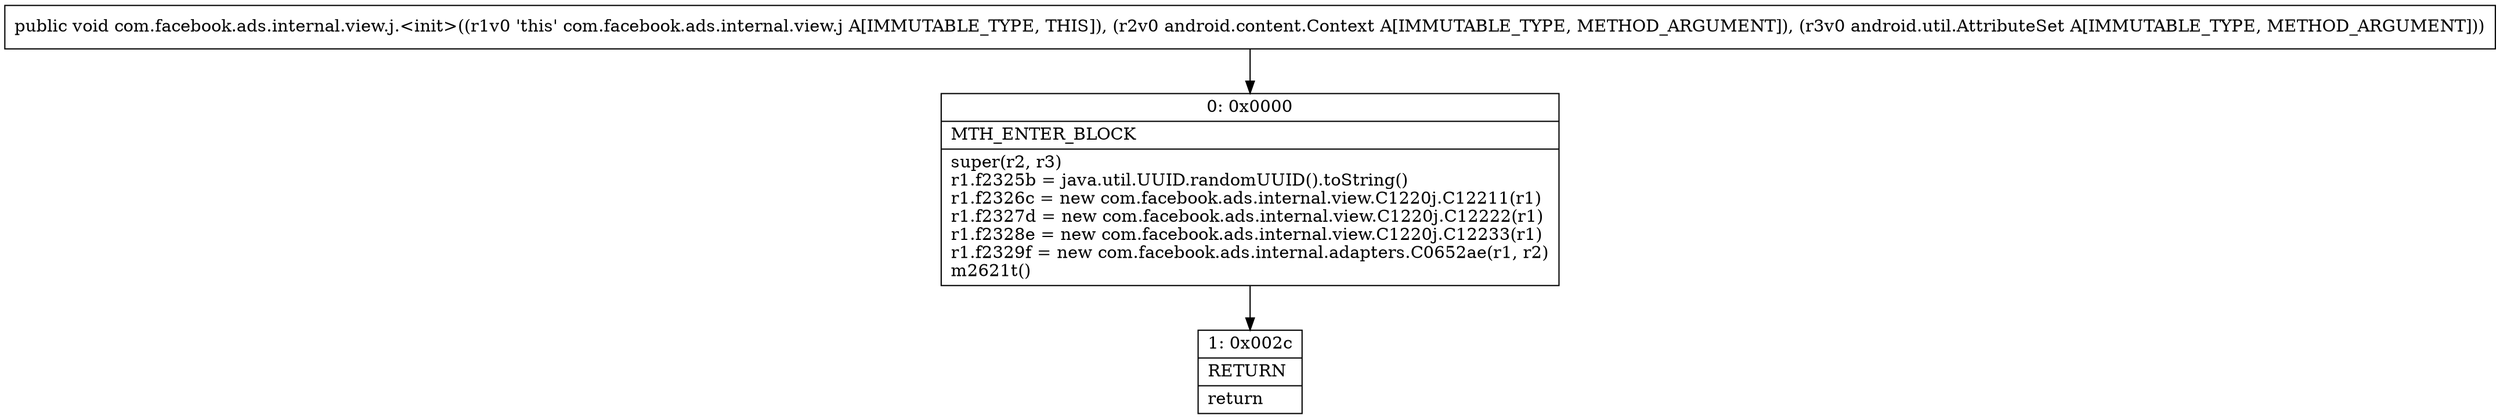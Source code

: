 digraph "CFG forcom.facebook.ads.internal.view.j.\<init\>(Landroid\/content\/Context;Landroid\/util\/AttributeSet;)V" {
Node_0 [shape=record,label="{0\:\ 0x0000|MTH_ENTER_BLOCK\l|super(r2, r3)\lr1.f2325b = java.util.UUID.randomUUID().toString()\lr1.f2326c = new com.facebook.ads.internal.view.C1220j.C12211(r1)\lr1.f2327d = new com.facebook.ads.internal.view.C1220j.C12222(r1)\lr1.f2328e = new com.facebook.ads.internal.view.C1220j.C12233(r1)\lr1.f2329f = new com.facebook.ads.internal.adapters.C0652ae(r1, r2)\lm2621t()\l}"];
Node_1 [shape=record,label="{1\:\ 0x002c|RETURN\l|return\l}"];
MethodNode[shape=record,label="{public void com.facebook.ads.internal.view.j.\<init\>((r1v0 'this' com.facebook.ads.internal.view.j A[IMMUTABLE_TYPE, THIS]), (r2v0 android.content.Context A[IMMUTABLE_TYPE, METHOD_ARGUMENT]), (r3v0 android.util.AttributeSet A[IMMUTABLE_TYPE, METHOD_ARGUMENT])) }"];
MethodNode -> Node_0;
Node_0 -> Node_1;
}

